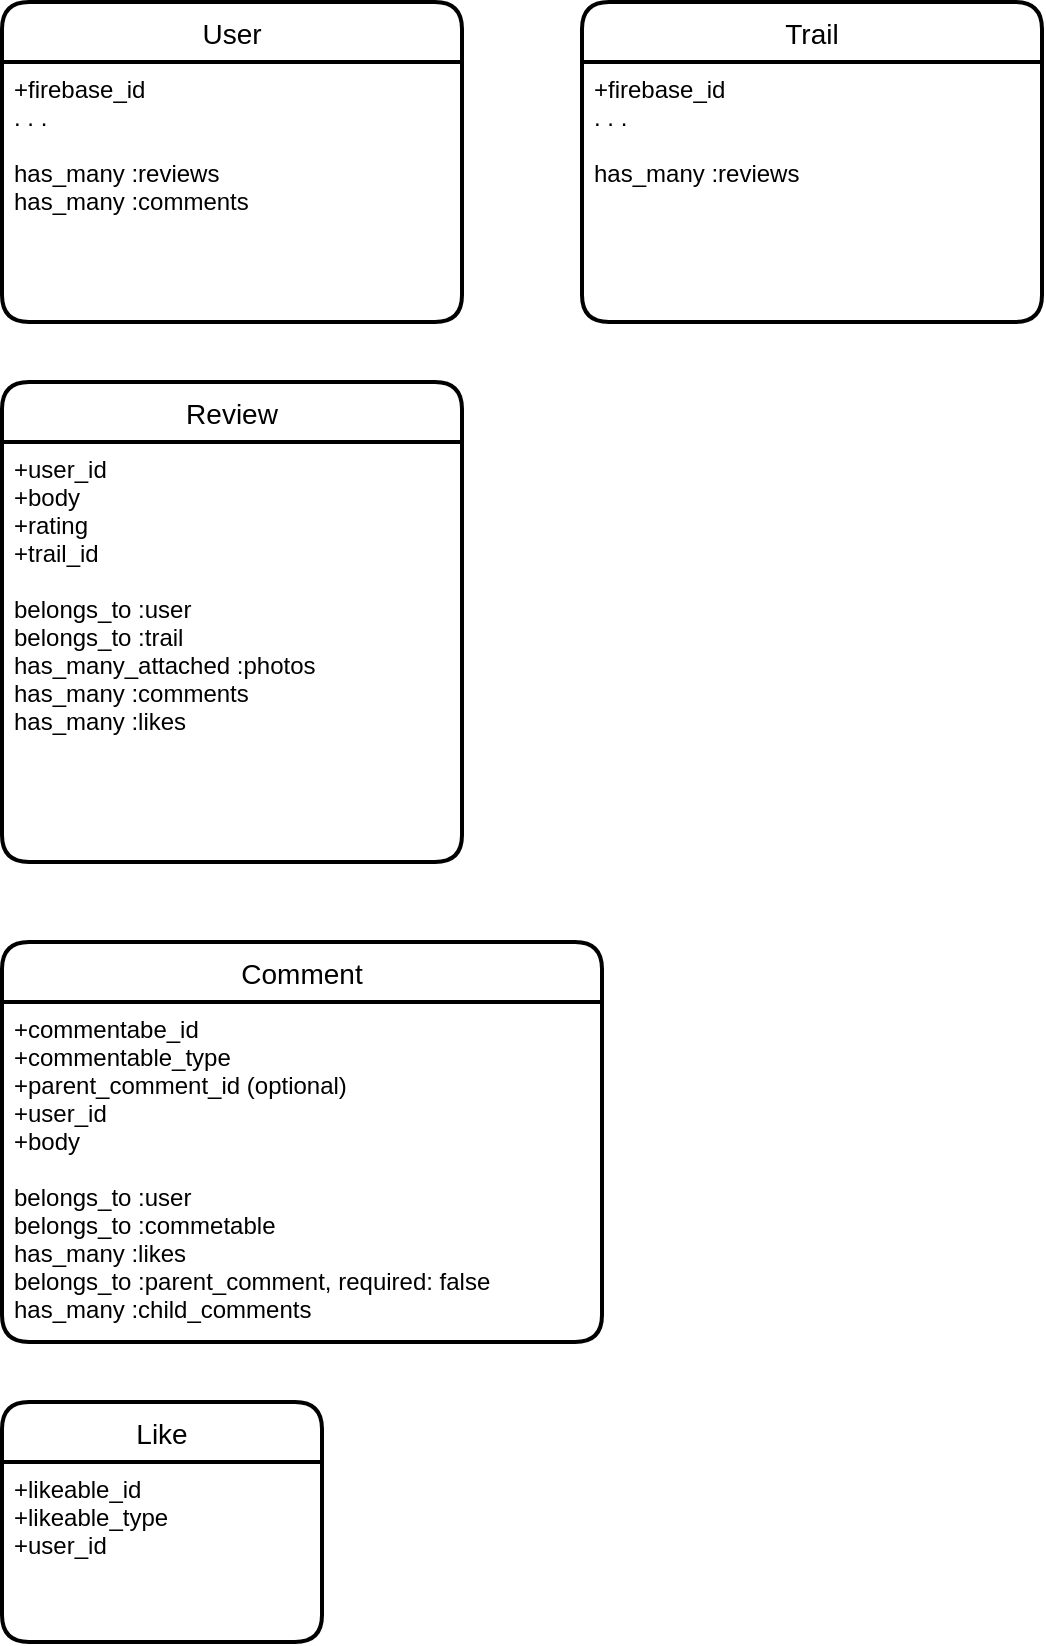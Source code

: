 <mxfile version="16.4.5" type="github">
  <diagram id="R2lEEEUBdFMjLlhIrx00" name="Page-1">
    <mxGraphModel dx="1042" dy="1309" grid="1" gridSize="10" guides="1" tooltips="1" connect="1" arrows="1" fold="1" page="1" pageScale="1" pageWidth="850" pageHeight="1100" math="0" shadow="0" extFonts="Permanent Marker^https://fonts.googleapis.com/css?family=Permanent+Marker">
      <root>
        <mxCell id="0" />
        <mxCell id="1" parent="0" />
        <mxCell id="oHXYVlpxxIAV_x4sxMKH-14" value="Review" style="swimlane;childLayout=stackLayout;horizontal=1;startSize=30;horizontalStack=0;rounded=1;fontSize=14;fontStyle=0;strokeWidth=2;resizeParent=0;resizeLast=1;shadow=0;dashed=0;align=center;" vertex="1" parent="1">
          <mxGeometry x="30" y="310" width="230" height="240" as="geometry" />
        </mxCell>
        <mxCell id="oHXYVlpxxIAV_x4sxMKH-15" value="+user_id&#xa;+body&#xa;+rating&#xa;+trail_id&#xa;&#xa;belongs_to :user&#xa;belongs_to :trail&#xa;has_many_attached :photos&#xa;has_many :comments&#xa;has_many :likes" style="align=left;strokeColor=none;fillColor=none;spacingLeft=4;fontSize=12;verticalAlign=top;resizable=0;rotatable=0;part=1;" vertex="1" parent="oHXYVlpxxIAV_x4sxMKH-14">
          <mxGeometry y="30" width="230" height="210" as="geometry" />
        </mxCell>
        <mxCell id="oHXYVlpxxIAV_x4sxMKH-16" value="User" style="swimlane;childLayout=stackLayout;horizontal=1;startSize=30;horizontalStack=0;rounded=1;fontSize=14;fontStyle=0;strokeWidth=2;resizeParent=0;resizeLast=1;shadow=0;dashed=0;align=center;" vertex="1" parent="1">
          <mxGeometry x="30" y="120" width="230" height="160" as="geometry" />
        </mxCell>
        <mxCell id="oHXYVlpxxIAV_x4sxMKH-17" value="+firebase_id&#xa;. . .&#xa;&#xa;has_many :reviews&#xa;has_many :comments" style="align=left;strokeColor=none;fillColor=none;spacingLeft=4;fontSize=12;verticalAlign=top;resizable=0;rotatable=0;part=1;" vertex="1" parent="oHXYVlpxxIAV_x4sxMKH-16">
          <mxGeometry y="30" width="230" height="130" as="geometry" />
        </mxCell>
        <mxCell id="oHXYVlpxxIAV_x4sxMKH-19" value="Comment" style="swimlane;childLayout=stackLayout;horizontal=1;startSize=30;horizontalStack=0;rounded=1;fontSize=14;fontStyle=0;strokeWidth=2;resizeParent=0;resizeLast=1;shadow=0;dashed=0;align=center;" vertex="1" parent="1">
          <mxGeometry x="30" y="590" width="300" height="200" as="geometry" />
        </mxCell>
        <mxCell id="oHXYVlpxxIAV_x4sxMKH-20" value="+commentabe_id&#xa;+commentable_type&#xa;+parent_comment_id (optional)&#xa;+user_id&#xa;+body&#xa;&#xa;belongs_to :user&#xa;belongs_to :commetable&#xa;has_many :likes&#xa;belongs_to :parent_comment, required: false&#xa;has_many :child_comments" style="align=left;strokeColor=none;fillColor=none;spacingLeft=4;fontSize=12;verticalAlign=top;resizable=0;rotatable=0;part=1;" vertex="1" parent="oHXYVlpxxIAV_x4sxMKH-19">
          <mxGeometry y="30" width="300" height="170" as="geometry" />
        </mxCell>
        <mxCell id="oHXYVlpxxIAV_x4sxMKH-23" value="Like" style="swimlane;childLayout=stackLayout;horizontal=1;startSize=30;horizontalStack=0;rounded=1;fontSize=14;fontStyle=0;strokeWidth=2;resizeParent=0;resizeLast=1;shadow=0;dashed=0;align=center;" vertex="1" parent="1">
          <mxGeometry x="30" y="820" width="160" height="120" as="geometry" />
        </mxCell>
        <mxCell id="oHXYVlpxxIAV_x4sxMKH-24" value="+likeable_id&#xa;+likeable_type&#xa;+user_id" style="align=left;strokeColor=none;fillColor=none;spacingLeft=4;fontSize=12;verticalAlign=top;resizable=0;rotatable=0;part=1;" vertex="1" parent="oHXYVlpxxIAV_x4sxMKH-23">
          <mxGeometry y="30" width="160" height="90" as="geometry" />
        </mxCell>
        <mxCell id="oHXYVlpxxIAV_x4sxMKH-25" value="Trail" style="swimlane;childLayout=stackLayout;horizontal=1;startSize=30;horizontalStack=0;rounded=1;fontSize=14;fontStyle=0;strokeWidth=2;resizeParent=0;resizeLast=1;shadow=0;dashed=0;align=center;" vertex="1" parent="1">
          <mxGeometry x="320" y="120" width="230" height="160" as="geometry" />
        </mxCell>
        <mxCell id="oHXYVlpxxIAV_x4sxMKH-26" value="+firebase_id&#xa;. . .&#xa;&#xa;has_many :reviews" style="align=left;strokeColor=none;fillColor=none;spacingLeft=4;fontSize=12;verticalAlign=top;resizable=0;rotatable=0;part=1;" vertex="1" parent="oHXYVlpxxIAV_x4sxMKH-25">
          <mxGeometry y="30" width="230" height="130" as="geometry" />
        </mxCell>
      </root>
    </mxGraphModel>
  </diagram>
</mxfile>
